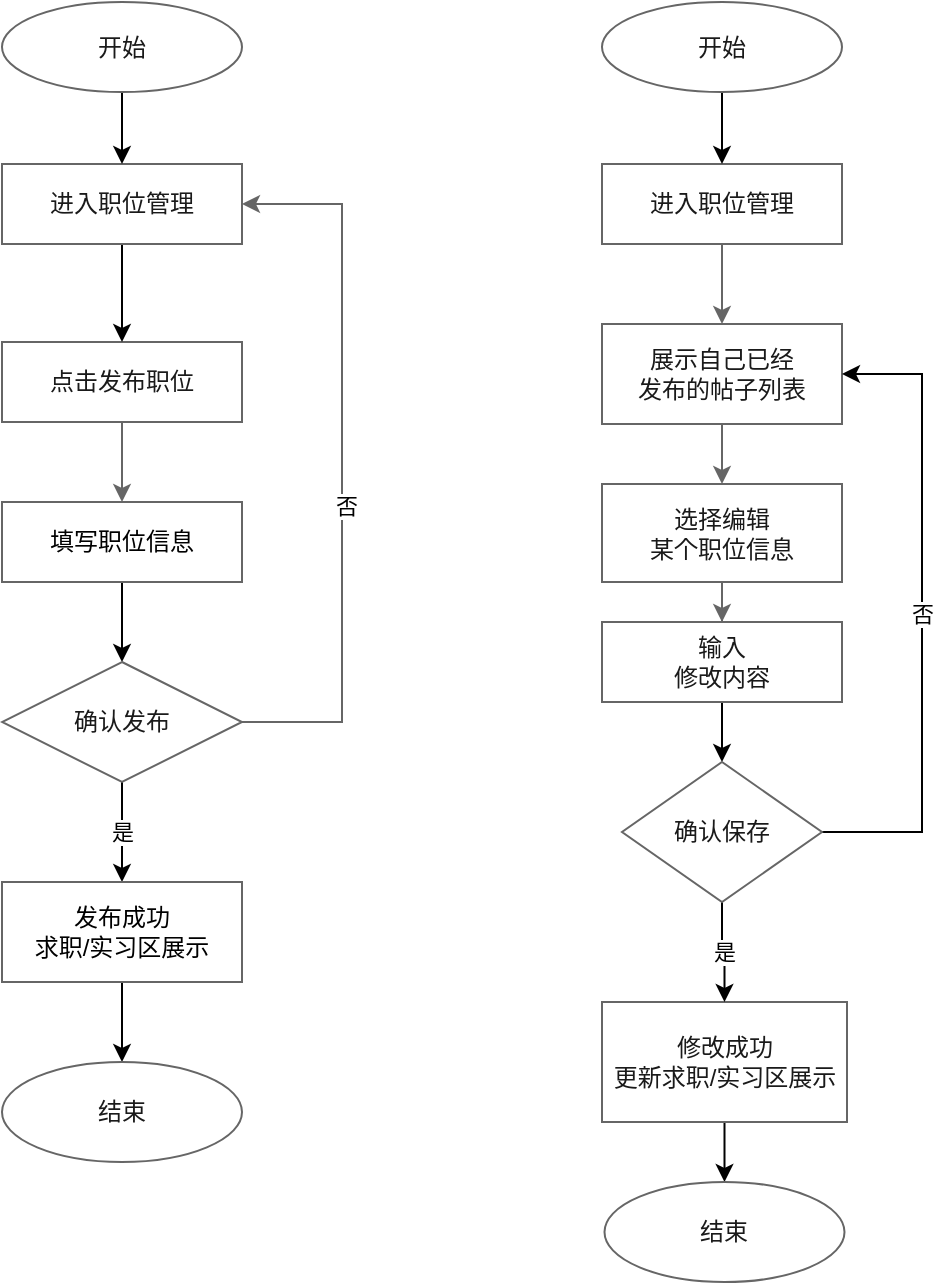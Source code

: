 <mxfile version="17.1.2" type="github">
  <diagram id="C5RBs43oDa-KdzZeNtuy" name="Page-1">
    <mxGraphModel dx="1038" dy="547" grid="1" gridSize="10" guides="1" tooltips="1" connect="1" arrows="1" fold="1" page="1" pageScale="1" pageWidth="827" pageHeight="1169" math="0" shadow="0">
      <root>
        <mxCell id="WIyWlLk6GJQsqaUBKTNV-0" />
        <mxCell id="WIyWlLk6GJQsqaUBKTNV-1" parent="WIyWlLk6GJQsqaUBKTNV-0" />
        <mxCell id="dQcE4N8BdVYJ3zXCObv3-11" value="否" style="edgeStyle=orthogonalEdgeStyle;rounded=0;orthogonalLoop=1;jettySize=auto;html=1;entryX=1;entryY=0.25;entryDx=0;entryDy=0;strokeColor=#666666;strokeWidth=1;" parent="WIyWlLk6GJQsqaUBKTNV-1" source="dQcE4N8BdVYJ3zXCObv3-9" edge="1">
          <mxGeometry relative="1" as="geometry">
            <Array as="points">
              <mxPoint x="100" y="1902" />
              <mxPoint x="100" y="1792" />
            </Array>
            <mxPoint x="80" y="1792" as="targetPoint" />
          </mxGeometry>
        </mxCell>
        <mxCell id="2JlXIbXZX5sy6Vrtjn5d-14" value="" style="edgeStyle=orthogonalEdgeStyle;rounded=0;orthogonalLoop=1;jettySize=auto;html=1;fontFamily=Helvetica;fontColor=#1A1A1A;strokeColor=#666666;" edge="1" parent="WIyWlLk6GJQsqaUBKTNV-1" source="2JlXIbXZX5sy6Vrtjn5d-15" target="2JlXIbXZX5sy6Vrtjn5d-19">
          <mxGeometry relative="1" as="geometry" />
        </mxCell>
        <mxCell id="2JlXIbXZX5sy6Vrtjn5d-15" value="&lt;p&gt;进入职位管理&lt;br&gt;&lt;/p&gt;" style="rounded=0;whiteSpace=wrap;html=1;fontFamily=Helvetica;fontColor=#1A1A1A;strokeColor=#666666;" vertex="1" parent="WIyWlLk6GJQsqaUBKTNV-1">
          <mxGeometry x="470" y="321" width="120" height="40" as="geometry" />
        </mxCell>
        <mxCell id="2JlXIbXZX5sy6Vrtjn5d-97" value="" style="edgeStyle=orthogonalEdgeStyle;rounded=0;orthogonalLoop=1;jettySize=auto;html=1;strokeColor=#666666;strokeWidth=1;" edge="1" parent="WIyWlLk6GJQsqaUBKTNV-1" source="2JlXIbXZX5sy6Vrtjn5d-17" target="2JlXIbXZX5sy6Vrtjn5d-28">
          <mxGeometry relative="1" as="geometry" />
        </mxCell>
        <mxCell id="2JlXIbXZX5sy6Vrtjn5d-17" value="选择编辑&lt;br&gt;某个职位信息" style="whiteSpace=wrap;html=1;rounded=0;fontFamily=Helvetica;fontColor=#1A1A1A;strokeColor=#666666;" vertex="1" parent="WIyWlLk6GJQsqaUBKTNV-1">
          <mxGeometry x="470" y="481" width="120" height="49" as="geometry" />
        </mxCell>
        <mxCell id="2JlXIbXZX5sy6Vrtjn5d-18" value="" style="edgeStyle=orthogonalEdgeStyle;rounded=0;orthogonalLoop=1;jettySize=auto;html=1;fontFamily=Helvetica;fontColor=#1A1A1A;strokeColor=#666666;" edge="1" parent="WIyWlLk6GJQsqaUBKTNV-1" source="2JlXIbXZX5sy6Vrtjn5d-19" target="2JlXIbXZX5sy6Vrtjn5d-17">
          <mxGeometry relative="1" as="geometry" />
        </mxCell>
        <mxCell id="2JlXIbXZX5sy6Vrtjn5d-19" value="展示自己已经&lt;br&gt;发布的帖子列表" style="rounded=0;whiteSpace=wrap;html=1;fontFamily=Helvetica;fontColor=#1A1A1A;strokeColor=#666666;" vertex="1" parent="WIyWlLk6GJQsqaUBKTNV-1">
          <mxGeometry x="470" y="401" width="120" height="50" as="geometry" />
        </mxCell>
        <mxCell id="2JlXIbXZX5sy6Vrtjn5d-20" value="" style="edgeStyle=orthogonalEdgeStyle;rounded=0;orthogonalLoop=1;jettySize=auto;html=1;" edge="1" parent="WIyWlLk6GJQsqaUBKTNV-1" source="2JlXIbXZX5sy6Vrtjn5d-21" target="2JlXIbXZX5sy6Vrtjn5d-15">
          <mxGeometry relative="1" as="geometry" />
        </mxCell>
        <mxCell id="2JlXIbXZX5sy6Vrtjn5d-21" value="开始" style="ellipse;whiteSpace=wrap;html=1;strokeColor=#666666;fontColor=#1A1A1A;rounded=0;" vertex="1" parent="WIyWlLk6GJQsqaUBKTNV-1">
          <mxGeometry x="470" y="240" width="120" height="45" as="geometry" />
        </mxCell>
        <mxCell id="2JlXIbXZX5sy6Vrtjn5d-22" value="" style="edgeStyle=orthogonalEdgeStyle;rounded=0;orthogonalLoop=1;jettySize=auto;html=1;" edge="1" parent="WIyWlLk6GJQsqaUBKTNV-1" source="2JlXIbXZX5sy6Vrtjn5d-23" target="2JlXIbXZX5sy6Vrtjn5d-24">
          <mxGeometry relative="1" as="geometry" />
        </mxCell>
        <mxCell id="2JlXIbXZX5sy6Vrtjn5d-23" value="修改成功&lt;br&gt;更新求职/实习区展示" style="whiteSpace=wrap;html=1;strokeColor=#666666;fontColor=#1A1A1A;rounded=0;" vertex="1" parent="WIyWlLk6GJQsqaUBKTNV-1">
          <mxGeometry x="470" y="740" width="122.5" height="60" as="geometry" />
        </mxCell>
        <mxCell id="2JlXIbXZX5sy6Vrtjn5d-24" value="结束" style="ellipse;whiteSpace=wrap;html=1;strokeColor=#666666;fontColor=#1A1A1A;rounded=0;" vertex="1" parent="WIyWlLk6GJQsqaUBKTNV-1">
          <mxGeometry x="471.25" y="830" width="120" height="50" as="geometry" />
        </mxCell>
        <mxCell id="2JlXIbXZX5sy6Vrtjn5d-27" value="" style="edgeStyle=orthogonalEdgeStyle;rounded=0;orthogonalLoop=1;jettySize=auto;html=1;" edge="1" parent="WIyWlLk6GJQsqaUBKTNV-1" source="2JlXIbXZX5sy6Vrtjn5d-28" target="2JlXIbXZX5sy6Vrtjn5d-31">
          <mxGeometry relative="1" as="geometry" />
        </mxCell>
        <mxCell id="2JlXIbXZX5sy6Vrtjn5d-28" value="输入&lt;br&gt;修改内容" style="whiteSpace=wrap;html=1;strokeColor=#666666;fontColor=#1A1A1A;rounded=0;" vertex="1" parent="WIyWlLk6GJQsqaUBKTNV-1">
          <mxGeometry x="470" y="550" width="120" height="40" as="geometry" />
        </mxCell>
        <mxCell id="2JlXIbXZX5sy6Vrtjn5d-29" value="是" style="edgeStyle=orthogonalEdgeStyle;rounded=0;orthogonalLoop=1;jettySize=auto;html=1;" edge="1" parent="WIyWlLk6GJQsqaUBKTNV-1" source="2JlXIbXZX5sy6Vrtjn5d-31" target="2JlXIbXZX5sy6Vrtjn5d-23">
          <mxGeometry relative="1" as="geometry" />
        </mxCell>
        <mxCell id="2JlXIbXZX5sy6Vrtjn5d-30" value="否" style="edgeStyle=orthogonalEdgeStyle;rounded=0;orthogonalLoop=1;jettySize=auto;html=1;entryX=1;entryY=0.5;entryDx=0;entryDy=0;" edge="1" parent="WIyWlLk6GJQsqaUBKTNV-1" source="2JlXIbXZX5sy6Vrtjn5d-31" target="2JlXIbXZX5sy6Vrtjn5d-19">
          <mxGeometry relative="1" as="geometry">
            <Array as="points">
              <mxPoint x="630" y="655" />
              <mxPoint x="630" y="426" />
            </Array>
          </mxGeometry>
        </mxCell>
        <mxCell id="2JlXIbXZX5sy6Vrtjn5d-31" value="确认保存" style="rhombus;whiteSpace=wrap;html=1;strokeColor=#666666;fontColor=#1A1A1A;rounded=0;" vertex="1" parent="WIyWlLk6GJQsqaUBKTNV-1">
          <mxGeometry x="480" y="620" width="100" height="70" as="geometry" />
        </mxCell>
        <mxCell id="2JlXIbXZX5sy6Vrtjn5d-98" style="edgeStyle=orthogonalEdgeStyle;rounded=0;orthogonalLoop=1;jettySize=auto;html=1;entryX=0.5;entryY=0;entryDx=0;entryDy=0;strokeColor=#666666;strokeWidth=1;" edge="1" parent="WIyWlLk6GJQsqaUBKTNV-1" source="2JlXIbXZX5sy6Vrtjn5d-99" target="2JlXIbXZX5sy6Vrtjn5d-101">
          <mxGeometry relative="1" as="geometry" />
        </mxCell>
        <mxCell id="2JlXIbXZX5sy6Vrtjn5d-99" value="&lt;p&gt;点击发布职位&lt;/p&gt;" style="rounded=0;whiteSpace=wrap;html=1;fontFamily=Helvetica;fontColor=#1A1A1A;strokeColor=#666666;" vertex="1" parent="WIyWlLk6GJQsqaUBKTNV-1">
          <mxGeometry x="170" y="410" width="120" height="40" as="geometry" />
        </mxCell>
        <mxCell id="2JlXIbXZX5sy6Vrtjn5d-100" value="" style="edgeStyle=orthogonalEdgeStyle;rounded=0;orthogonalLoop=1;jettySize=auto;html=1;" edge="1" parent="WIyWlLk6GJQsqaUBKTNV-1" source="2JlXIbXZX5sy6Vrtjn5d-101" target="2JlXIbXZX5sy6Vrtjn5d-105">
          <mxGeometry relative="1" as="geometry" />
        </mxCell>
        <mxCell id="2JlXIbXZX5sy6Vrtjn5d-101" value="&lt;span style=&quot;color: rgb(0 , 0 , 0)&quot;&gt;填写职位信息&lt;/span&gt;" style="whiteSpace=wrap;html=1;rounded=0;fontFamily=Helvetica;fontColor=#1A1A1A;strokeColor=#666666;" vertex="1" parent="WIyWlLk6GJQsqaUBKTNV-1">
          <mxGeometry x="170" y="490" width="120" height="40" as="geometry" />
        </mxCell>
        <mxCell id="2JlXIbXZX5sy6Vrtjn5d-102" value="是" style="edgeStyle=orthogonalEdgeStyle;rounded=0;orthogonalLoop=1;jettySize=auto;html=1;" edge="1" parent="WIyWlLk6GJQsqaUBKTNV-1" source="2JlXIbXZX5sy6Vrtjn5d-105" target="2JlXIbXZX5sy6Vrtjn5d-107">
          <mxGeometry relative="1" as="geometry" />
        </mxCell>
        <mxCell id="2JlXIbXZX5sy6Vrtjn5d-103" style="edgeStyle=orthogonalEdgeStyle;rounded=0;orthogonalLoop=1;jettySize=auto;html=1;entryX=1;entryY=0.5;entryDx=0;entryDy=0;strokeColor=#666666;strokeWidth=1;" edge="1" parent="WIyWlLk6GJQsqaUBKTNV-1" source="2JlXIbXZX5sy6Vrtjn5d-105" target="2JlXIbXZX5sy6Vrtjn5d-110">
          <mxGeometry relative="1" as="geometry">
            <Array as="points">
              <mxPoint x="340" y="600" />
              <mxPoint x="340" y="341" />
            </Array>
          </mxGeometry>
        </mxCell>
        <mxCell id="2JlXIbXZX5sy6Vrtjn5d-104" value="否" style="edgeLabel;html=1;align=center;verticalAlign=middle;resizable=0;points=[];" vertex="1" connectable="0" parent="2JlXIbXZX5sy6Vrtjn5d-103">
          <mxGeometry x="-0.116" y="-2" relative="1" as="geometry">
            <mxPoint as="offset" />
          </mxGeometry>
        </mxCell>
        <mxCell id="2JlXIbXZX5sy6Vrtjn5d-105" value="确认发布" style="rhombus;whiteSpace=wrap;html=1;strokeColor=#666666;fontColor=#1A1A1A;rounded=0;" vertex="1" parent="WIyWlLk6GJQsqaUBKTNV-1">
          <mxGeometry x="170" y="570" width="120" height="60" as="geometry" />
        </mxCell>
        <mxCell id="2JlXIbXZX5sy6Vrtjn5d-106" value="" style="edgeStyle=orthogonalEdgeStyle;rounded=0;orthogonalLoop=1;jettySize=auto;html=1;" edge="1" parent="WIyWlLk6GJQsqaUBKTNV-1" source="2JlXIbXZX5sy6Vrtjn5d-107" target="2JlXIbXZX5sy6Vrtjn5d-108">
          <mxGeometry relative="1" as="geometry" />
        </mxCell>
        <mxCell id="2JlXIbXZX5sy6Vrtjn5d-107" value="&lt;span style=&quot;color: rgb(0 , 0 , 0)&quot;&gt;发布成功&lt;/span&gt;&lt;br style=&quot;color: rgb(0 , 0 , 0)&quot;&gt;&lt;span style=&quot;color: rgb(0 , 0 , 0)&quot;&gt;求职/实习区展示&lt;/span&gt;" style="whiteSpace=wrap;html=1;strokeColor=#666666;fontColor=#1A1A1A;rounded=0;" vertex="1" parent="WIyWlLk6GJQsqaUBKTNV-1">
          <mxGeometry x="170" y="680" width="120" height="50" as="geometry" />
        </mxCell>
        <mxCell id="2JlXIbXZX5sy6Vrtjn5d-108" value="结束" style="ellipse;whiteSpace=wrap;html=1;strokeColor=#666666;fontColor=#1A1A1A;rounded=0;" vertex="1" parent="WIyWlLk6GJQsqaUBKTNV-1">
          <mxGeometry x="170" y="770" width="120" height="50" as="geometry" />
        </mxCell>
        <mxCell id="2JlXIbXZX5sy6Vrtjn5d-109" value="" style="edgeStyle=orthogonalEdgeStyle;rounded=0;orthogonalLoop=1;jettySize=auto;html=1;" edge="1" parent="WIyWlLk6GJQsqaUBKTNV-1" source="2JlXIbXZX5sy6Vrtjn5d-110" target="2JlXIbXZX5sy6Vrtjn5d-99">
          <mxGeometry relative="1" as="geometry" />
        </mxCell>
        <mxCell id="2JlXIbXZX5sy6Vrtjn5d-110" value="&lt;p&gt;进入职位管理&lt;br&gt;&lt;/p&gt;" style="rounded=0;whiteSpace=wrap;html=1;fontFamily=Helvetica;fontColor=#1A1A1A;strokeColor=#666666;" vertex="1" parent="WIyWlLk6GJQsqaUBKTNV-1">
          <mxGeometry x="170" y="321" width="120" height="40" as="geometry" />
        </mxCell>
        <mxCell id="2JlXIbXZX5sy6Vrtjn5d-111" value="" style="edgeStyle=orthogonalEdgeStyle;rounded=0;orthogonalLoop=1;jettySize=auto;html=1;" edge="1" parent="WIyWlLk6GJQsqaUBKTNV-1" source="2JlXIbXZX5sy6Vrtjn5d-112" target="2JlXIbXZX5sy6Vrtjn5d-110">
          <mxGeometry relative="1" as="geometry" />
        </mxCell>
        <mxCell id="2JlXIbXZX5sy6Vrtjn5d-112" value="开始" style="ellipse;whiteSpace=wrap;html=1;strokeColor=#666666;fontColor=#1A1A1A;rounded=0;" vertex="1" parent="WIyWlLk6GJQsqaUBKTNV-1">
          <mxGeometry x="170" y="240" width="120" height="45" as="geometry" />
        </mxCell>
      </root>
    </mxGraphModel>
  </diagram>
</mxfile>
